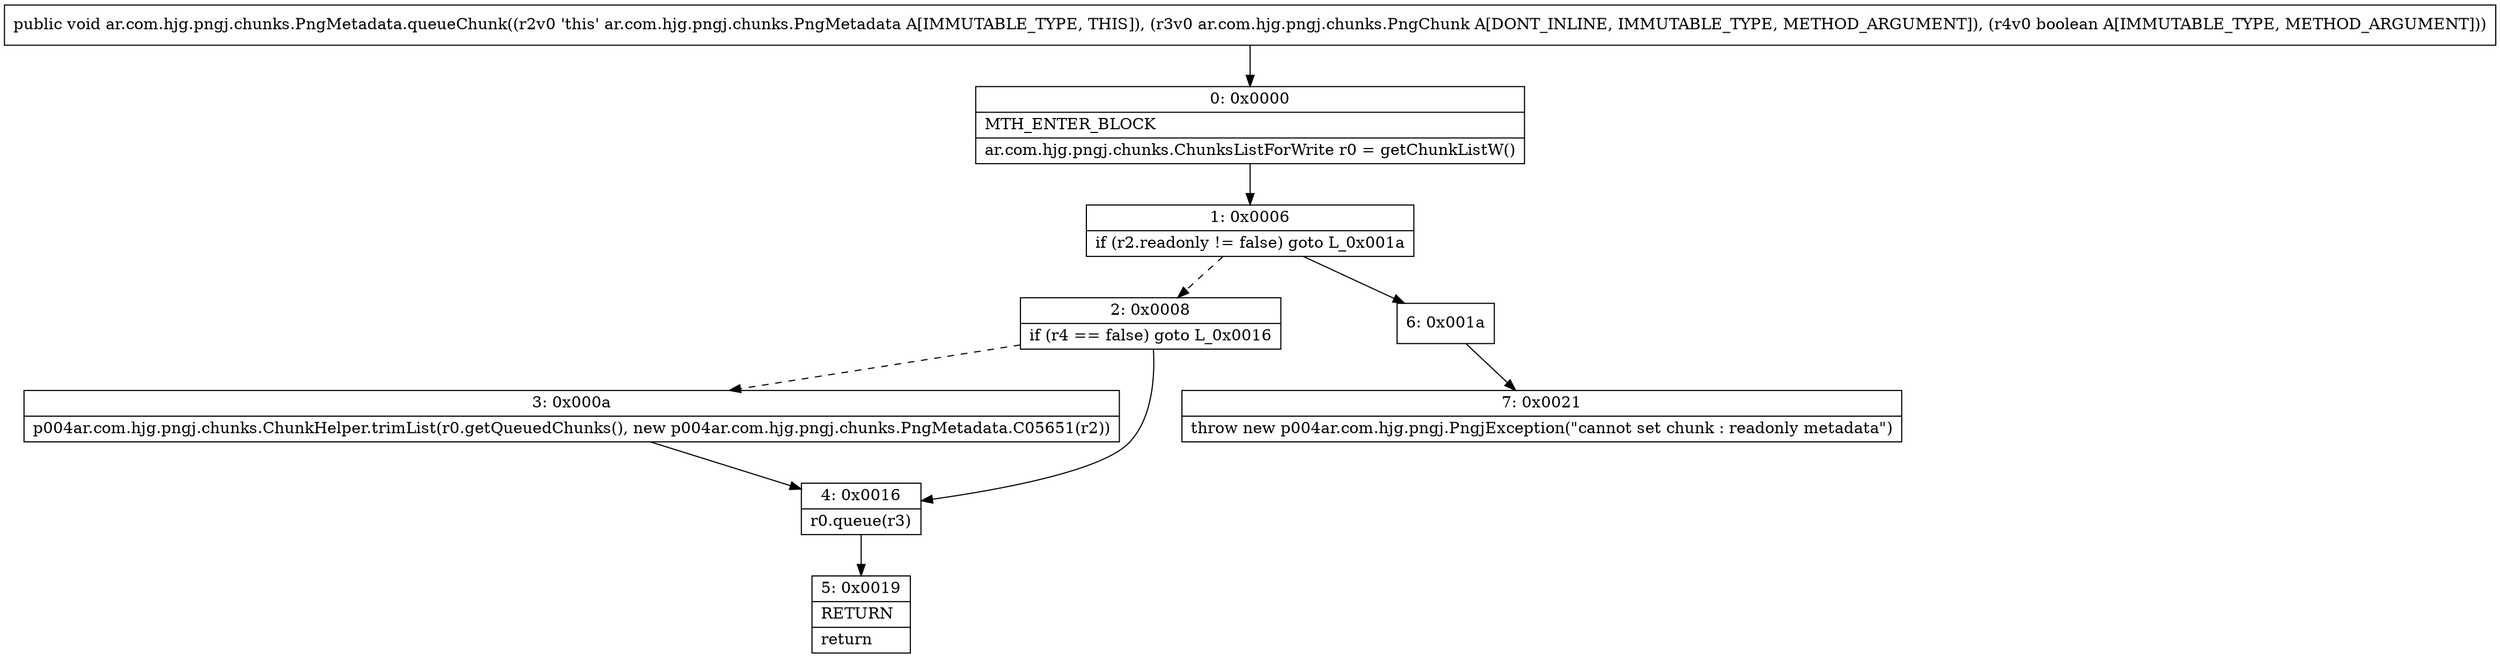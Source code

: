 digraph "CFG forar.com.hjg.pngj.chunks.PngMetadata.queueChunk(Lar\/com\/hjg\/pngj\/chunks\/PngChunk;Z)V" {
Node_0 [shape=record,label="{0\:\ 0x0000|MTH_ENTER_BLOCK\l|ar.com.hjg.pngj.chunks.ChunksListForWrite r0 = getChunkListW()\l}"];
Node_1 [shape=record,label="{1\:\ 0x0006|if (r2.readonly != false) goto L_0x001a\l}"];
Node_2 [shape=record,label="{2\:\ 0x0008|if (r4 == false) goto L_0x0016\l}"];
Node_3 [shape=record,label="{3\:\ 0x000a|p004ar.com.hjg.pngj.chunks.ChunkHelper.trimList(r0.getQueuedChunks(), new p004ar.com.hjg.pngj.chunks.PngMetadata.C05651(r2))\l}"];
Node_4 [shape=record,label="{4\:\ 0x0016|r0.queue(r3)\l}"];
Node_5 [shape=record,label="{5\:\ 0x0019|RETURN\l|return\l}"];
Node_6 [shape=record,label="{6\:\ 0x001a}"];
Node_7 [shape=record,label="{7\:\ 0x0021|throw new p004ar.com.hjg.pngj.PngjException(\"cannot set chunk : readonly metadata\")\l}"];
MethodNode[shape=record,label="{public void ar.com.hjg.pngj.chunks.PngMetadata.queueChunk((r2v0 'this' ar.com.hjg.pngj.chunks.PngMetadata A[IMMUTABLE_TYPE, THIS]), (r3v0 ar.com.hjg.pngj.chunks.PngChunk A[DONT_INLINE, IMMUTABLE_TYPE, METHOD_ARGUMENT]), (r4v0 boolean A[IMMUTABLE_TYPE, METHOD_ARGUMENT])) }"];
MethodNode -> Node_0;
Node_0 -> Node_1;
Node_1 -> Node_2[style=dashed];
Node_1 -> Node_6;
Node_2 -> Node_3[style=dashed];
Node_2 -> Node_4;
Node_3 -> Node_4;
Node_4 -> Node_5;
Node_6 -> Node_7;
}

